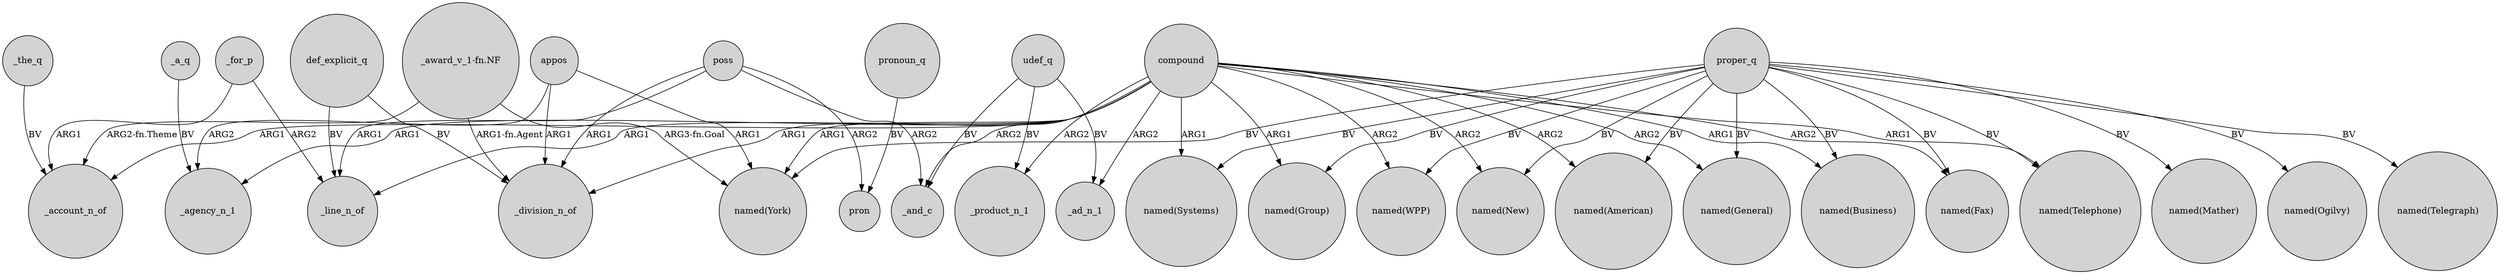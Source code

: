 digraph {
	node [shape=circle style=filled]
	compound -> _agency_n_1 [label=ARG1]
	poss -> _and_c [label=ARG2]
	compound -> "named(New)" [label=ARG2]
	"_award_v_1-fn.NF" -> _account_n_of [label="ARG2-fn.Theme"]
	compound -> _ad_n_1 [label=ARG2]
	_the_q -> _account_n_of [label=BV]
	poss -> pron [label=ARG2]
	def_explicit_q -> _line_n_of [label=BV]
	proper_q -> "named(American)" [label=BV]
	compound -> "named(Fax)" [label=ARG2]
	proper_q -> "named(Business)" [label=BV]
	proper_q -> "named(New)" [label=BV]
	proper_q -> "named(General)" [label=BV]
	appos -> "named(York)" [label=ARG1]
	compound -> "named(Telephone)" [label=ARG1]
	_for_p -> _account_n_of [label=ARG1]
	compound -> "named(WPP)" [label=ARG2]
	compound -> _product_n_1 [label=ARG2]
	poss -> _division_n_of [label=ARG1]
	compound -> "named(General)" [label=ARG2]
	proper_q -> "named(Telegraph)" [label=BV]
	_for_p -> _line_n_of [label=ARG2]
	proper_q -> "named(Fax)" [label=BV]
	proper_q -> "named(Mather)" [label=BV]
	compound -> "named(American)" [label=ARG2]
	compound -> _account_n_of [label=ARG1]
	appos -> _agency_n_1 [label=ARG2]
	compound -> "named(Group)" [label=ARG1]
	def_explicit_q -> _division_n_of [label=BV]
	pronoun_q -> pron [label=BV]
	compound -> _and_c [label=ARG2]
	compound -> "named(Systems)" [label=ARG1]
	compound -> _line_n_of [label=ARG1]
	compound -> "named(York)" [label=ARG1]
	poss -> _line_n_of [label=ARG1]
	"_award_v_1-fn.NF" -> "named(York)" [label="ARG3-fn.Goal"]
	proper_q -> "named(Telephone)" [label=BV]
	"_award_v_1-fn.NF" -> _division_n_of [label="ARG1-fn.Agent"]
	proper_q -> "named(Systems)" [label=BV]
	udef_q -> _ad_n_1 [label=BV]
	proper_q -> "named(Ogilvy)" [label=BV]
	compound -> "named(Business)" [label=ARG1]
	appos -> _division_n_of [label=ARG1]
	_a_q -> _agency_n_1 [label=BV]
	proper_q -> "named(WPP)" [label=BV]
	udef_q -> _product_n_1 [label=BV]
	proper_q -> "named(Group)" [label=BV]
	compound -> _division_n_of [label=ARG1]
	udef_q -> _and_c [label=BV]
	proper_q -> "named(York)" [label=BV]
}

